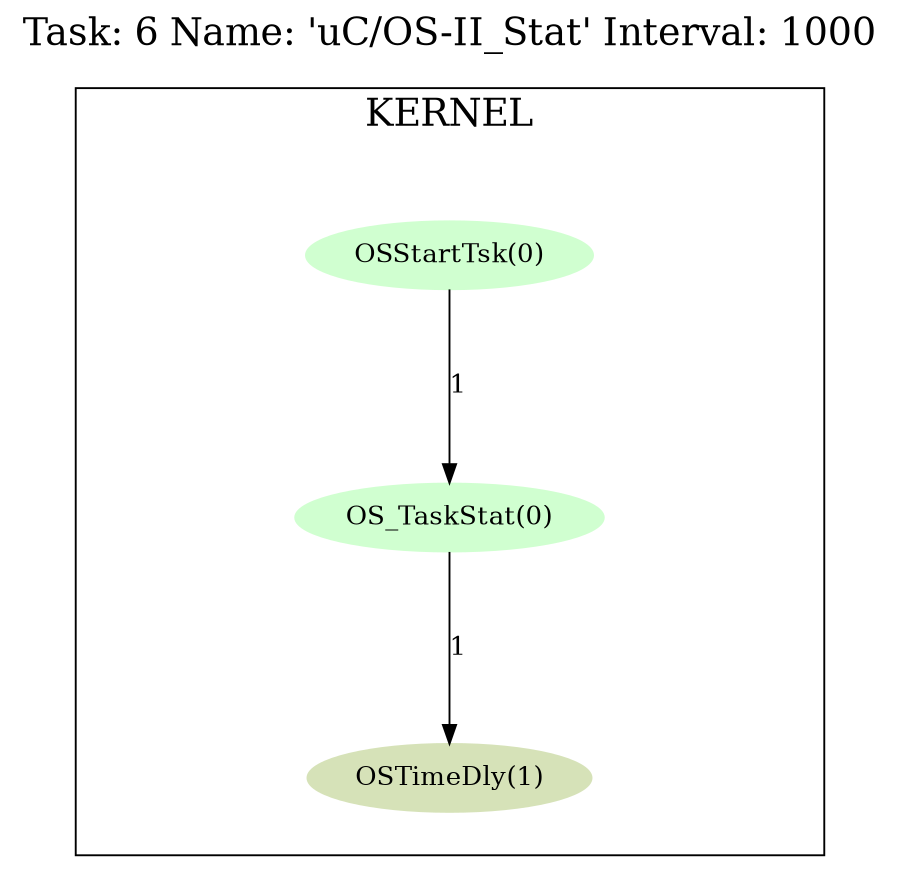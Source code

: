 digraph prof {
  size="6,6";
  ratio = fill;
  fontsize = "20";
  node [style=filled];
  labelloc = "t";
  label = "Task: 6 Name: 'uC/OS-II_Stat' Interval: 1000";
  subgraph cluster_kernel {
    label = "KERNEL";
    "F1" [label = "OS_TaskStat(0)"];
    "F1" -> "F2" [label = 1];
    "F2" [label = "OSTimeDly(1)"];
    "F0" [label = "OSStartTsk(0)"];
    "F0" -> "F1" [label = 1];
    "F1" [color="#d0ffd0"];
    "F2" [color="#d6e2b8"];
    "F0" [color="#d0ffd0"];
  }
}
